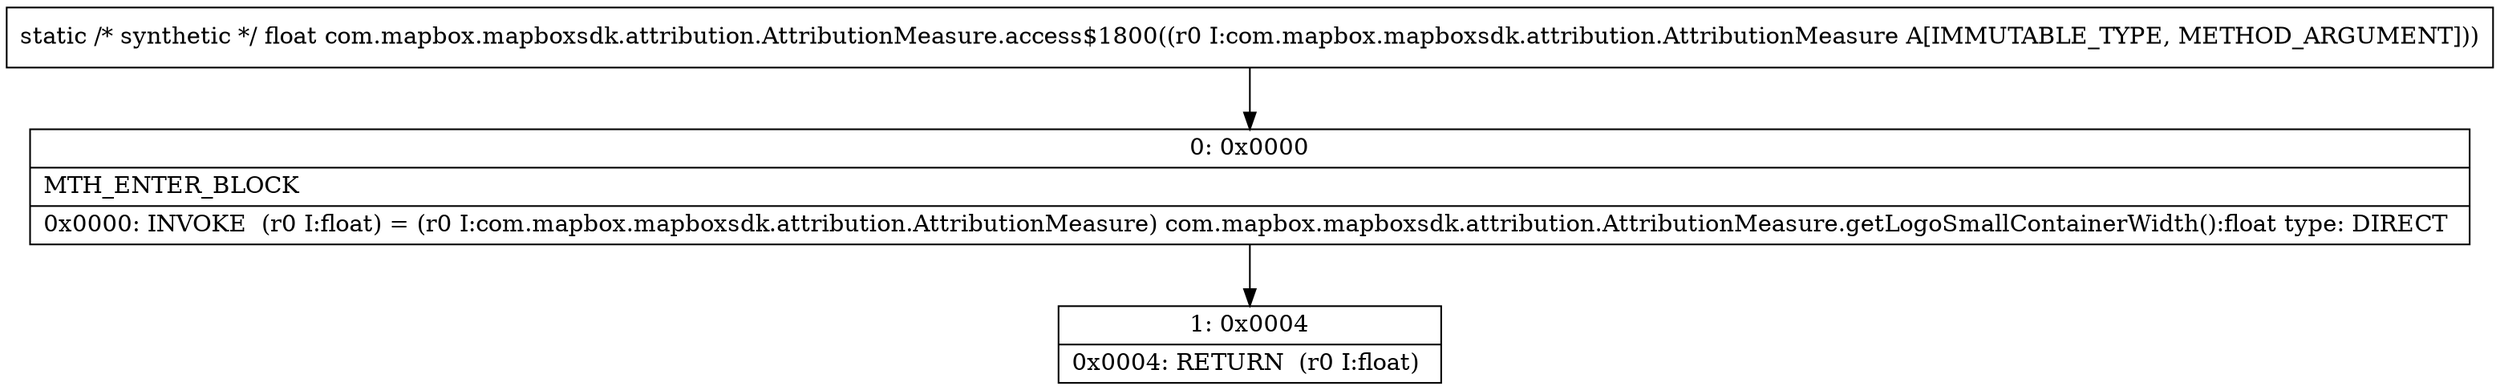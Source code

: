 digraph "CFG forcom.mapbox.mapboxsdk.attribution.AttributionMeasure.access$1800(Lcom\/mapbox\/mapboxsdk\/attribution\/AttributionMeasure;)F" {
Node_0 [shape=record,label="{0\:\ 0x0000|MTH_ENTER_BLOCK\l|0x0000: INVOKE  (r0 I:float) = (r0 I:com.mapbox.mapboxsdk.attribution.AttributionMeasure) com.mapbox.mapboxsdk.attribution.AttributionMeasure.getLogoSmallContainerWidth():float type: DIRECT \l}"];
Node_1 [shape=record,label="{1\:\ 0x0004|0x0004: RETURN  (r0 I:float) \l}"];
MethodNode[shape=record,label="{static \/* synthetic *\/ float com.mapbox.mapboxsdk.attribution.AttributionMeasure.access$1800((r0 I:com.mapbox.mapboxsdk.attribution.AttributionMeasure A[IMMUTABLE_TYPE, METHOD_ARGUMENT])) }"];
MethodNode -> Node_0;
Node_0 -> Node_1;
}

